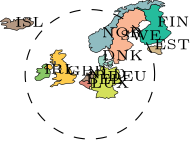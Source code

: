 <?xml version="1.0"?>
<!DOCTYPE ipe SYSTEM "ipe.dtd">
<ipe version="70206" creator="Ipe 7.2.7">
<info created="D:20100318161905" modified="D:20181121155310"/>
<ipestyle name="basic">
<symbol name="arrow/arc(spx)">
<path stroke="sym-stroke" fill="sym-stroke" pen="sym-pen">
0 0 m
-1 0.333 l
-1 -0.333 l
h
</path>
</symbol>
<symbol name="arrow/farc(spx)">
<path stroke="sym-stroke" fill="white" pen="sym-pen">
0 0 m
-1 0.333 l
-1 -0.333 l
h
</path>
</symbol>
<symbol name="mark/circle(sx)" transformations="translations">
<path fill="sym-stroke">
0.6 0 0 0.6 0 0 e
0.4 0 0 0.4 0 0 e
</path>
</symbol>
<symbol name="mark/disk(sx)" transformations="translations">
<path fill="sym-stroke">
0.6 0 0 0.6 0 0 e
</path>
</symbol>
<symbol name="mark/fdisk(sfx)" transformations="translations">
<group>
<path fill="sym-stroke" fillrule="eofill">
0.6 0 0 0.6 0 0 e
0.4 0 0 0.4 0 0 e
</path>
<path fill="sym-fill">
0.4 0 0 0.4 0 0 e
</path>
</group>
</symbol>
<symbol name="mark/box(sx)" transformations="translations">
<path fill="sym-stroke" fillrule="eofill">
-0.6 -0.6 m
0.6 -0.6 l
0.6 0.6 l
-0.6 0.6 l
h
-0.4 -0.4 m
0.4 -0.4 l
0.4 0.4 l
-0.4 0.4 l
h
</path>
</symbol>
<symbol name="mark/square(sx)" transformations="translations">
<path fill="sym-stroke">
-0.6 -0.6 m
0.6 -0.6 l
0.6 0.6 l
-0.6 0.6 l
h
</path>
</symbol>
<symbol name="mark/fsquare(sfx)" transformations="translations">
<group>
<path fill="sym-stroke" fillrule="eofill">
-0.6 -0.6 m
0.6 -0.6 l
0.6 0.6 l
-0.6 0.6 l
h
-0.4 -0.4 m
0.4 -0.4 l
0.4 0.4 l
-0.4 0.4 l
h
</path>
<path fill="sym-fill">
-0.4 -0.4 m
0.4 -0.4 l
0.4 0.4 l
-0.4 0.4 l
h
</path>
</group>
</symbol>
<symbol name="mark/cross(sx)" transformations="translations">
<group>
<path fill="sym-stroke">
-0.43 -0.57 m
0.57 0.43 l
0.43 0.57 l
-0.57 -0.43 l
h
</path>
<path fill="sym-stroke">
-0.43 0.57 m
0.57 -0.43 l
0.43 -0.57 l
-0.57 0.43 l
h
</path>
</group>
</symbol>
<symbol name="arrow/fnormal(spx)">
<path stroke="sym-stroke" fill="white" pen="sym-pen">
0 0 m
-1 0.333 l
-1 -0.333 l
h
</path>
</symbol>
<symbol name="arrow/pointed(spx)">
<path stroke="sym-stroke" fill="sym-stroke" pen="sym-pen">
0 0 m
-1 0.333 l
-0.8 0 l
-1 -0.333 l
h
</path>
</symbol>
<symbol name="arrow/fpointed(spx)">
<path stroke="sym-stroke" fill="white" pen="sym-pen">
0 0 m
-1 0.333 l
-0.8 0 l
-1 -0.333 l
h
</path>
</symbol>
<symbol name="arrow/linear(spx)">
<path stroke="sym-stroke" pen="sym-pen">
-1 0.333 m
0 0 l
-1 -0.333 l
</path>
</symbol>
<symbol name="arrow/fdouble(spx)">
<path stroke="sym-stroke" fill="white" pen="sym-pen">
0 0 m
-1 0.333 l
-1 -0.333 l
h
-1 0 m
-2 0.333 l
-2 -0.333 l
h
</path>
</symbol>
<symbol name="arrow/double(spx)">
<path stroke="sym-stroke" fill="sym-stroke" pen="sym-pen">
0 0 m
-1 0.333 l
-1 -0.333 l
h
-1 0 m
-2 0.333 l
-2 -0.333 l
h
</path>
</symbol>
<pen name="heavier" value="0.8"/>
<pen name="fat" value="1.2"/>
<pen name="ultrafat" value="2"/>
<symbolsize name="large" value="5"/>
<symbolsize name="small" value="2"/>
<symbolsize name="tiny" value="1.1"/>
<arrowsize name="large" value="10"/>
<arrowsize name="small" value="5"/>
<arrowsize name="tiny" value="3"/>
<color name="red" value="1 0 0"/>
<color name="green" value="0 1 0"/>
<color name="blue" value="0 0 1"/>
<color name="yellow" value="1 1 0"/>
<color name="orange" value="1 0.647 0"/>
<color name="gold" value="1 0.843 0"/>
<color name="purple" value="0.627 0.125 0.941"/>
<color name="gray" value="0.745"/>
<color name="brown" value="0.647 0.165 0.165"/>
<color name="navy" value="0 0 0.502"/>
<color name="pink" value="1 0.753 0.796"/>
<color name="seagreen" value="0.18 0.545 0.341"/>
<color name="turquoise" value="0.251 0.878 0.816"/>
<color name="violet" value="0.933 0.51 0.933"/>
<color name="darkblue" value="0 0 0.545"/>
<color name="darkcyan" value="0 0.545 0.545"/>
<color name="darkgray" value="0.663"/>
<color name="darkgreen" value="0 0.392 0"/>
<color name="darkmagenta" value="0.545 0 0.545"/>
<color name="darkorange" value="1 0.549 0"/>
<color name="darkred" value="0.545 0 0"/>
<color name="lightblue" value="0.678 0.847 0.902"/>
<color name="lightcyan" value="0.878 1 1"/>
<color name="lightgray" value="0.827"/>
<color name="lightgreen" value="0.565 0.933 0.565"/>
<color name="lightyellow" value="1 1 0.878"/>
<dashstyle name="dashed" value="[4] 0"/>
<dashstyle name="dotted" value="[1 3] 0"/>
<dashstyle name="dash dotted" value="[4 2 1 2] 0"/>
<dashstyle name="dash dot dotted" value="[4 2 1 2 1 2] 0"/>
<textsize name="large" value="\large"/>
<textsize name="Large" value="\Large"/>
<textsize name="LARGE" value="\LARGE"/>
<textsize name="huge" value="\huge"/>
<textsize name="Huge" value="\Huge"/>
<textsize name="small" value="\small"/>
<textsize name="footnote" value="\footnotesize"/>
<textsize name="tiny" value="\tiny"/>
<textstyle name="center" begin="\begin{center}" end="\end{center}"/>
<textstyle name="itemize" begin="\begin{itemize}" end="\end{itemize}"/>
<textstyle name="item" begin="\begin{itemize}\item{}" end="\end{itemize}"/>
<gridsize name="4 pts" value="4"/>
<gridsize name="8 pts (~3 mm)" value="8"/>
<gridsize name="16 pts (~6 mm)" value="16"/>
<gridsize name="32 pts (~12 mm)" value="32"/>
<gridsize name="10 pts (~3.5 mm)" value="10"/>
<gridsize name="20 pts (~7 mm)" value="20"/>
<gridsize name="14 pts (~5 mm)" value="14"/>
<gridsize name="28 pts (~10 mm)" value="28"/>
<gridsize name="56 pts (~20 mm)" value="56"/>
<anglesize name="90 deg" value="90"/>
<anglesize name="60 deg" value="60"/>
<anglesize name="45 deg" value="45"/>
<anglesize name="30 deg" value="30"/>
<anglesize name="22.5 deg" value="22.5"/>
<tiling name="falling" angle="-60" step="4" width="1"/>
<tiling name="rising" angle="30" step="4" width="1"/>
</ipestyle>
<page>
<layer name="alpha"/>
<view layers="alpha" active="alpha"/>
<path layer="alpha" stroke="black" fill="0.867 0.529 0.475" pen="0.2">
288.371 503.456 m
289.254 504.049 l
290.284 503.749 l
290.756 504.049 l
291.571 504.049 l
291.829 503.706 l
292.344 503.534 l
292.258 502.976 l
292.687 502.89 l
293.074 502.418 l
292.644 501.989 l
292.172 501.817 l
292.216 500.99 l
290.91 501.57 l
289.967 502.368 l
288.734 502.803 l
h
</path>
<path stroke="black" fill="0.996 0.965 0.608" pen="0.2">
292.644 501.989 m
292.988 501.56 l
292.941 500.917 l
292.216 500.99 l
292.172 501.817 l
h
</path>
<path stroke="black" fill="0.706 0.592 0.506" pen="0.2">
289.254 504.049 m
290.284 504.908 l
290.928 505.852 l
291.142 506.839 l
291.4 506.753 l
291.528 505.637 l
292.172 505.938 l
291.829 506.109 l
291.829 506.667 l
292.215 507.054 l
293.159 507.182 l
294.104 506.968 l
294.147 506.367 l
293.503 505.766 l
293.889 505.465 l
293.503 505.036 l
292.687 504.693 l
292.902 504.049 l
292.687 502.89 l
292.258 502.976 l
292.344 503.534 l
291.829 503.706 l
291.571 504.049 l
290.756 504.049 l
290.284 503.749 l
h
</path>
<path stroke="black" fill="1 0.8 0.302" pen="0.2">
286.904 503.784 m
286.131 503.14 l
284.028 503.011 l
282.612 502.711 l
281.882 502.711 l
281.41 502.968 l
280.723 502.754 l
280.552 502.196 l
279.865 502.281 l
279.092 502.153 l
278.62 501.723 l
277.933 501.938 l
278.277 502.239 l
279.393 502.925 l
279.436 503.355 l
280.037 503.698 l
281.281 503.698 l
282.14 504.385 l
281.195 503.998 l
280.637 503.998 l
279.779 504.513 l
279.006 504.342 l
278.706 504.728 l
280.251 505.372 l
280.294 506.273 l
279.564 506.23 l
279.951 506.66 l
279.65 507.089 l
280.037 507.175 l
280.68 506.917 l
281.582 507.003 l
281.71 507.818 l
282.054 508.291 l
281.539 508.248 l
281.067 508.891 l
281.839 509.492 l
281.195 509.492 l
280.122 509.063 l
279.35 509.407 l
279.994 510.222 l
279.779 510.952 l
279.307 510.952 l
279.607 510.222 l
279.135 510.394 l
278.878 510.007 l
278.537 510.06 l
278.881 510.876 l
278.065 510.447 l
277.851 510.79 l
279.052 511.391 l
278.967 511.648 l
278.151 511.563 l
278.194 512.249 l
278.709 512.249 l
278.838 512.421 l
277.851 513.237 l
278.409 513.623 l
278.795 513.022 l
279.01 513.88 l
279.696 513.966 l
279.482 514.267 l
279.868 514.653 l
280.04 515.082 l
280.812 514.953 l
282.272 515.125 l
282.229 514.567 l
281.027 514.009 l
281.113 513.537 l
281.885 513.752 l
283.559 513.666 l
283.731 513.151 l
282.83 512.078 l
282.057 511.691 l
282.572 511.434 l
282.744 511.047 l
283.688 510.404 l
283.86 509.331 l
284.16 508.901 l
284.761 508.816 l
285.62 507.356 l
285.791 506.627 l
285.362 506.326 l
285.791 506.197 l
286.049 506.455 l
286.907 506.369 l
287.508 505.811 l
287.165 504.995 l
286.306 504.523 l
286.049 504.094 l
286.564 504.051 l
h
</path>
<path stroke="black" fill="1 0.8 0.302" pen="0.2">
277.207 509.846 m
276.305 509.116 l
275.79 508.687 l
276.434 508.086 l
276.992 508.601 l
277.636 508.086 l
278.28 508.086 l
278.881 508.601 l
278.494 509.459 l
278.151 509.846 l
h
</path>
<path stroke="black" fill="0.533 0.78 0.396" pen="0.2">
277.636 508.086 m
278.022 507.185 l
277.894 506.069 l
277.507 505.167 l
275.962 505.038 l
274.546 504.18 l
273 504.094 l
272.485 504.695 l
272.528 505.339 l
273.558 505.854 l
273.859 506.498 l
274.46 506.798 l
273.73 506.798 l
272.958 507.142 l
273.558 507.614 l
273.086 508 l
273.301 508.472 l
274.288 508.429 l
275.061 508.472 l
275.361 508.816 l
274.889 509.116 l
275.705 509.846 l
276.563 510.103 l
277.207 509.846 l
276.305 509.116 l
275.79 508.687 l
276.434 508.086 l
276.992 508.601 l
h
</path>
<path stroke="black" fill="0.706 0.592 0.506" pen="0.2">
271.83 524.498 m
270.49 523.437 l
269.263 523.382 l
268.203 522.656 l
266.863 522.656 l
266.026 522.098 l
263.125 522.824 l
261.339 522.824 l
261.563 523.158 l
262.455 523.214 l
262.009 523.94 l
260.391 524.107 l
260.335 524.498 l
262.065 524.609 l
262.846 525.111 l
261.842 525.223 l
260.67 525.055 l
260 525.334 l
262.009 526.618 l
263.125 526.339 l
263.683 525.781 l
263.627 525 l
264.129 525.39 l
264.632 525.223 l
264.687 525.948 l
265.078 526.06 l
265.58 525.446 l
265.692 525.948 l
266.473 526.116 l
267.366 526.116 l
269.04 526.171 l
269.095 526.674 l
269.877 526.562 l
270.1 526.116 l
271.16 526.395 l
270.546 526.004 l
271.048 525.502 l
271.997 525.223 l
h
</path>
<path stroke="black" fill="0.831 0.878 0.353" pen="0.2">
294.104 506.968 m
294.189 507.605 l
295.18 507.605 l
295.543 507.407 l
295.84 507.836 l
296.236 507.836 l
295.906 508.496 l
296.369 508.827 l
295.939 509.091 l
295.675 509.421 l
296.302 509.421 l
296.567 509.223 l
297.491 509.223 l
297.59 508.761 l
298.35 508.529 l
298.878 508.661 l
298.878 508.133 l
299.241 507.935 l
299.505 508.232 l
300.132 508.298 l
300.595 508.661 l
301.156 508.661 l
301.453 508.926 l
301.948 508.926 l
302.047 508.529 l
301.618 508.298 l
302.047 508.166 l
302.642 507.869 l
302.873 506.945 l
302.576 506.35 l
303.236 505.789 l
303.071 505.492 l
303.368 504.997 l
303.335 504.27 l
303.698 504.006 l
303.731 503.445 l
303.566 503.016 l
303.038 503.346 l
302.774 503.313 l
302.378 502.95 l
301.816 502.917 l
301.222 502.421 l
300.76 502.421 l
300.132 502.289 l
300.595 501.728 l
300.628 501.2 l
300.958 500.704 l
301.75 500.209 l
302.246 500.143 l
302.381 499.624 l
301.566 499.152 l
301.051 498.809 l
301.437 497.95 l
300.536 498.079 l
299.72 497.993 l
298.991 497.564 l
298.261 497.95 l
297.832 497.607 l
297.145 497.822 l
295.729 498.122 l
294.464 497.798 l
294.609 499.176 l
295.262 500.192 l
293.594 500.482 l
292.941 500.917 l
292.988 501.56 l
292.644 501.989 l
293.074 502.418 l
292.687 502.89 l
292.902 504.049 l
292.687 504.693 l
293.503 505.036 l
293.889 505.465 l
293.503 505.766 l
294.147 506.367 l
h
</path>
<path stroke="black" fill="0.62 0.839 0.773" pen="0.2">
295.675 509.421 m
295.875 510.054 l
295.38 510.483 l
295.247 511.77 l
295.677 512.794 l
296.931 512.893 l
297.427 513.52 l
298.153 513.619 l
298.285 512.959 l
297.856 512.464 l
297.955 511.903 l
298.648 511.87 l
298.45 511.341 l
297.922 511.308 l
297.823 510.846 l
297.427 510.516 l
297.922 510.516 l
298.582 510.351 l
298.648 509.657 l
298.384 509.195 l
298.285 509.591 l
297.856 509.624 l
297.427 509.922 l
297.328 510.186 l
296.964 510.153 l
297.03 509.756 l
297.491 509.223 l
296.567 509.223 l
296.302 509.421 l
h
</path>
<path stroke="black" fill="0.62 0.839 0.773" pen="0.2">
300.299 511.341 m
300.629 511.077 l
300.497 510.516 l
300.134 510.285 l
300.464 510.054 l
300.398 509.855 l
299.936 509.855 l
300.563 509.459 l
300.101 509.36 l
299.903 508.832 l
299.176 508.931 l
298.78 509.195 l
298.879 509.558 l
299.309 509.327 l
299.672 509.492 l
299.672 509.822 l
299.011 509.822 l
298.912 510.219 l
298.549 510.681 l
299.044 510.747 l
299.309 511.011 l
299.705 511.044 l
h
</path>
<path stroke="black" fill="0.835 0.725 0.541" pen="0.2">
317.848 513.491 m
318.343 513.953 l
317.848 514.416 l
317.881 514.878 l
317.683 515.34 l
318.145 515.868 l
318.244 516.463 l
317.122 516.331 l
315.405 516.595 l
315.306 516.364 l
314.348 516.463 l
313.49 516.066 l
312.962 515.736 l
313.127 515.043 l
313.853 514.482 l
314.282 514.68 l
314.48 514.581 l
314.282 514.052 l
315.207 514.251 l
316.131 513.92 l
316.924 513.392 l
h
</path>
<path stroke="black" fill="0.98 0.714 0.58" pen="0.2">
301.002 510.211 m
301.596 510.045 l
302.785 510.31 l
302.521 510.706 l
302.851 511.201 l
304.601 511.333 l
305.03 512.225 l
305.261 513.743 l
305.492 514.668 l
305.162 514.965 l
306.251 515.295 l
306.978 515.724 l
307.374 516.418 l
307.968 516.814 l
307.539 517.342 l
306.582 518.003 l
305.855 518.201 l
305.624 519.488 l
306.02 520.281 l
305.855 520.776 l
306.384 520.809 l
306.384 521.304 l
306.813 521.304 l
307.572 521.833 l
308.1 522.361 l
309.355 522.823 l
309.652 523.318 l
310.147 523.748 l
309.718 524.243 l
310.147 524.639 l
310.147 525.035 l
310.61 525.068 l
311.138 525.662 l
311.897 525.53 l
312.855 525.696 l
312.294 526.29 l
312.161 526.653 l
312.558 527.214 l
311.996 527.577 l
312.062 527.941 l
311.864 528.073 l
311.831 528.733 l
311.105 529.228 l
308.959 530.087 l
308.199 530.186 l
308.332 529.856 l
308.034 529.294 l
307.242 529.393 l
306.152 529.492 l
305.987 528.7 l
305.228 528.799 l
304.436 528.106 l
304.006 528.106 l
304.336 527.644 l
304.303 527.28 l
303.445 526.719 l
303.379 526.29 l
302.454 526.125 l
302.488 524.936 l
301.662 524.111 l
302.091 523.648 l
302.025 523.285 l
301.695 523.021 l
301.035 523.186 l
299.912 522.427 l
299.978 521.205 l
300.209 520.479 l
300.011 519.918 l
300.176 519.554 l
300.771 519.323 l
300.771 518.861 l
300.143 518.63 l
300.473 517.97 l
300.308 517.177 l
299.681 516.979 l
299.483 516.55 l
299.648 515.989 l
299.351 515.361 l
299.021 515.79 l
298.658 515.559 l
299.087 514.701 l
299.582 513.941 l
300.143 512.588 l
301.002 512.027 l
300.54 511.63 l
301.002 510.739 l
h
</path>
<path stroke="black" fill="0.145 0.737 0.612" pen="0.2">
312.855 525.696 m
314.142 525.233 l
314.209 524.342 l
313.614 524.276 l
312.459 523.054 l
311.204 522.295 l
311.105 521.833 l
310.313 521.833 l
309.883 521.04 l
310.313 519.984 l
310.379 518.267 l
310.94 517.771 l
311.831 517.606 l
311.831 517.144 l
312.789 517.012 l
314.308 517.078 l
314.638 517.375 l
316.09 517.639 l
317.741 517.771 l
318.534 518.531 l
319.986 519.587 l
321.538 521.106 l
321.34 521.733 l
319.689 522.559 l
320.218 523.087 l
320.119 523.483 l
319.491 523.715 l
319.491 524.144 l
318.93 524.408 l
318.798 525.464 l
319.293 525.696 l
317.873 527.214 l
318.633 528.007 l
318.633 528.502 l
318.038 528.799 l
317.279 528.931 l
316.916 529.592 l
317.675 530.549 l
317.246 531.077 l
316.52 531.242 l
315.925 531.606 l
315.298 531.374 l
314.44 531.374 l
313.977 530.648 l
313.911 529.955 l
313.185 529.558 l
312.128 529.856 l
311.468 529.658 l
310.577 529.856 l
309.388 530.582 l
308.959 530.087 l
311.105 529.228 l
311.831 528.733 l
311.864 528.073 l
312.062 527.941 l
311.996 527.577 l
312.558 527.214 l
312.161 526.653 l
312.294 526.29 l
h
</path>
<path stroke="black" fill="0.561 0.737 0.757" pen="0.2">
299.021 515.79 m
298.459 516.055 l
298.261 516.451 l
297.865 516.451 l
298.063 515.989 l
297.667 515.625 l
297.139 515.625 l
295.851 514.602 l
294.53 514.074 l
293.078 514.635 l
292.351 515.163 l
292.417 515.526 l
293.144 515.989 l
292.582 516.121 l
292.054 515.79 l
291.955 516.88 l
292.516 517.276 l
292.021 517.606 l
291.823 518.267 l
292.021 518.828 l
291.823 519.224 l
291.823 519.918 l
293.045 520.809 l
293.375 520.677 l
293.309 520.974 l
294.134 521.139 l
294.266 521.601 l
295.224 521.568 l
295.851 522.625 l
296.28 522.757 l
296.743 522.427 l
297.304 522.922 l
298.658 523.913 l
299.087 523.781 l
298.955 524.21 l
299.78 524.705 l
300.804 526.356 l
301.101 527.049 l
301.992 527.478 l
302.62 528.172 l
302.686 528.601 l
303.445 529.063 l
302.157 528.931 l
301.167 528.7 l
301.266 529.162 l
302.917 529.393 l
302.19 529.525 l
302.388 529.856 l
303.94 530.582 l
303.775 529.823 l
304.237 529.889 l
304.667 529.625 l
305.525 529.889 l
305.525 530.186 l
304.568 530.186 l
304.733 530.681 l
305.855 530.978 l
307.209 531.639 l
307.605 531.242 l
308.199 531.506 l
308.398 531.209 l
309.157 531.771 l
309.718 531.969 l
309.817 532.398 l
311.336 532.695 l
311.105 532.332 l
311.996 532.497 l
312.558 532.827 l
314.043 532.959 l
313.185 532.266 l
313.086 531.573 l
313.515 532.035 l
314.506 532.827 l
314.605 532.134 l
315.199 532.563 l
315.034 532.794 l
315.628 532.959 l
316.52 532.794 l
318.071 532.365 l
319.194 531.804 l
318.435 531.606 l
317.675 531.606 l
317.939 531.143 l
318.567 531.242 l
319.26 531.176 l
319.26 530.879 l
318.567 530.879 l
318.336 530.582 l
317.675 530.549 l
317.246 531.077 l
316.52 531.242 l
315.925 531.606 l
315.298 531.374 l
314.44 531.374 l
313.977 530.648 l
313.911 529.955 l
313.185 529.558 l
312.128 529.856 l
311.468 529.658 l
310.577 529.856 l
309.388 530.582 l
308.959 530.087 l
308.199 530.186 l
308.332 529.856 l
308.034 529.294 l
307.242 529.393 l
306.152 529.492 l
305.987 528.7 l
305.228 528.799 l
304.436 528.106 l
304.006 528.106 l
304.336 527.644 l
304.303 527.28 l
303.445 526.719 l
303.379 526.29 l
302.454 526.125 l
302.488 524.936 l
301.662 524.111 l
302.091 523.648 l
302.025 523.285 l
301.695 523.021 l
301.035 523.186 l
299.912 522.427 l
299.978 521.205 l
300.209 520.479 l
300.011 519.918 l
300.176 519.554 l
300.771 519.323 l
300.771 518.861 l
300.143 518.63 l
300.473 517.97 l
300.308 517.177 l
299.681 516.979 l
299.483 516.55 l
299.648 515.989 l
299.351 515.361 l
h
</path>
<text transformations="translations" pos="265.306 523.446" stroke="black" type="label" width="10.336" height="3.386" depth="0" valign="baseline" size="tiny">ISL</text>
<text transformations="translations" pos="275.629 506.539" stroke="black" type="label" width="11.43" height="3.386" depth="0" valign="baseline" size="tiny">IRL</text>
<text transformations="translations" pos="283.831 505.87" stroke="black" type="label" width="14.633" height="3.386" depth="0" valign="baseline" size="tiny">GBR</text>
<text matrix="1 0 0 1 -0.557986 -0.128766" transformations="translations" pos="291.978 504.921" stroke="black" type="label" width="14.024" height="3.386" depth="0" valign="baseline" size="tiny">NLD</text>
<text transformations="translations" pos="290.75 502.857" stroke="black" type="label" width="13.277" height="3.386" depth="0" valign="baseline" size="tiny">BEL</text>
<text transformations="translations" pos="292.536 501.462" stroke="black" type="label" width="13.906" height="3.386" depth="0" valign="baseline" size="tiny">LUX</text>
<text transformations="translations" pos="298.506 503.861" stroke="black" type="label" width="14.37" height="3.386" depth="0" valign="baseline" size="tiny">DEU</text>
<text transformations="translations" pos="296.553 511.338" stroke="black" type="label" width="14.944" height="3.386" depth="0" valign="baseline" size="tiny">DNK</text>
<text transformations="translations" pos="315.358 515.356" stroke="black" type="label" width="12.993" height="3.386" depth="0" valign="baseline" size="tiny">EST</text>
<text transformations="translations" pos="296.442 519.652" stroke="black" type="label" width="14.834" height="3.386" depth="0" valign="baseline" size="tiny">NOR</text>
<text transformations="translations" pos="303.193 518.592" stroke="black" type="label" width="14.834" height="3.386" depth="0" valign="baseline" size="tiny">SWE</text>
<text transformations="translations" pos="316.362 523.558" stroke="black" type="label" width="11.658" height="3.386" depth="0" valign="baseline" size="tiny">FIN</text>
<path matrix="0.438581 0 0 0.438581 160.636 287.589" stroke="black" dash="dashed">
53.1367 0 0 53.1367 300.11 498.709 e
</path>
</page>
</ipe>
